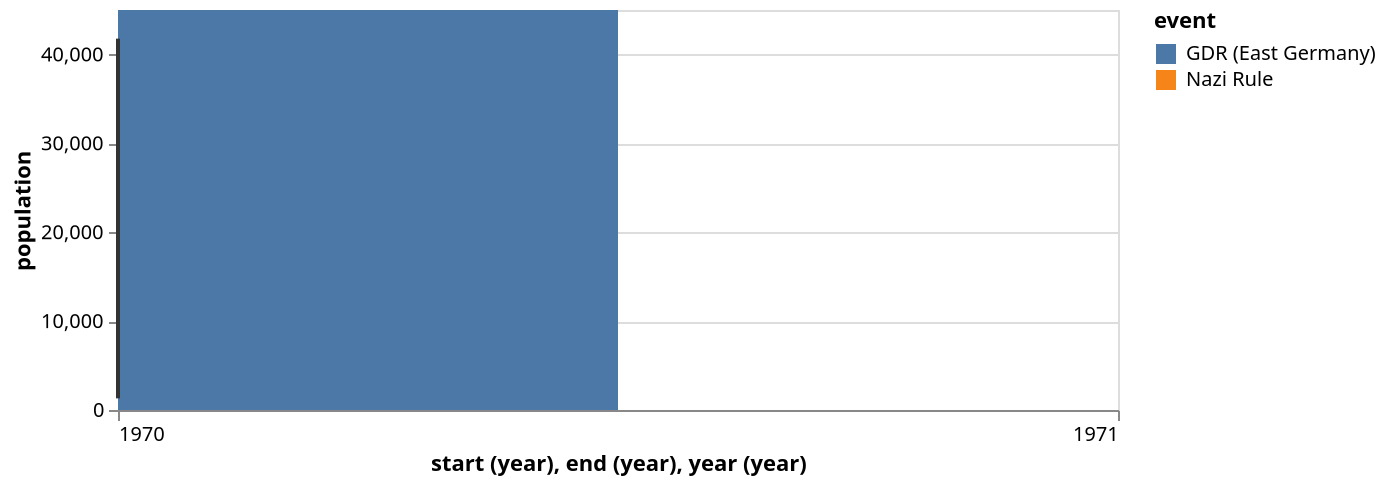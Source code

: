 {
  "$schema": "https://vega.github.io/schema/vega-lite/v2.json",
  "description": "The population of the German city of Falkensee over time",
  "width": 500,
  "data": {
    "values": [
      {"year": 1875,"population": 1309},
      {"year": 1890,"population": 1558},
      {"year": 1910,"population": 4512},
      {"year": 1925,"population": 8180},
      {"year": 1933,"population": 15915},
      {"year": 1939,"population": 24824},
      {"year": 1946,"population": 28275},
      {"year": 1950,"population": 29189},
      {"year": 1964,"population": 29881},
      {"year": 1971,"population": 26007},
      {"year": 1981,"population": 24029},
      {"year": 1985,"population": 23340},
      {"year": 1989,"population": 22307},
      {"year": 1990,"population": 22087},
      {"year": 1991,"population": 22139},
      {"year": 1992,"population": 22105},
      {"year": 1993,"population": 22242},
      {"year": 1994,"population": 22801},
      {"year": 1995,"population": 24273},
      {"year": 1996,"population": 25640},
      {"year": 1997,"population": 27393},
      {"year": 1998,"population": 29505},
      {"year": 1999,"population": 32124},
      {"year": 2000,"population": 33791},
      {"year": 2001,"population": 35297},
      {"year": 2002,"population": 36179},
      {"year": 2003,"population": 36829},
      {"year": 2004,"population": 37493},
      {"year": 2005,"population": 38376},
      {"year": 2006,"population": 39008},
      {"year": 2007,"population": 39366},
      {"year": 2008,"population": 39821},
      {"year": 2009,"population": 40179},
      {"year": 2010,"population": 40511},
      {"year": 2011,"population": 40465},
      {"year": 2012,"population": 40905},
      {"year": 2013,"population": 41258},
      {"year": 2014,"population": 41777}
    ]
  },
  "layer": [
    {
      "mark": "rect",
      "data": {
        "values": [
          {"start": 1933,"end": 1945,"event": "Nazi Rule"},
          {
            "start": 1948,
            "end": 1989,
            "event": "GDR (East Germany)"
          }
        ]
      },
      "encoding": {
        "x": {"field": "start","type": "temporal","timeUnit": "year"},
        "x2": {
          "field": "end",
          "type": "temporal",
          "timeUnit": "year"
        },
        "color": {"field": "event","type": "nominal"}
      }
    },
    {
      "mark": "line",
      "encoding": {
        "x": {
          "field": "year",
          "type": "temporal",
          "timeUnit": "year"
        },
        "y": {"field": "population","type": "quantitative"},
        "color": {"value": "#333"}
      }
    }
  ],
  "config": {"overlay": {"line": true}}
}
